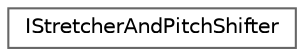 digraph "Graphical Class Hierarchy"
{
 // INTERACTIVE_SVG=YES
 // LATEX_PDF_SIZE
  bgcolor="transparent";
  edge [fontname=Helvetica,fontsize=10,labelfontname=Helvetica,labelfontsize=10];
  node [fontname=Helvetica,fontsize=10,shape=box,height=0.2,width=0.4];
  rankdir="LR";
  Node0 [id="Node000000",label="IStretcherAndPitchShifter",height=0.2,width=0.4,color="grey40", fillcolor="white", style="filled",URL="$d5/d38/classIStretcherAndPitchShifter.html",tooltip=" "];
}
